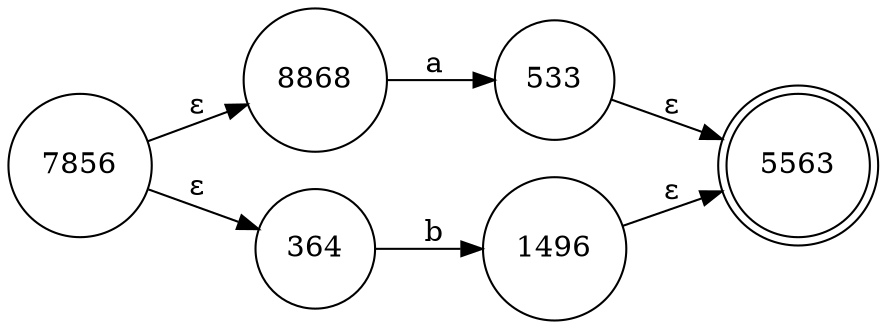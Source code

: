 // NFA Graph
digraph {
	rankdir=LR size="8,5"
	node [shape=circle]
	8868 [label=8868]
	node [shape=circle]
	533 [label=533]
	node [shape=circle]
	364 [label=364]
	node [shape=circle]
	1496 [label=1496]
	node [shape=circle]
	7856 [label=7856]
	node [shape=doublecircle]
	5563 [label=5563]
	8868 -> 533 [label=a]
	node [shape=circle]
	364 -> 1496 [label=b]
	node [shape=circle]
	7856 -> 8868 [label="ε"]
	node [shape=circle]
	7856 -> 364 [label="ε"]
	node [shape=circle]
	node [shape=doublecircle]
	533 -> 5563 [label="ε"]
	node [shape=circle]
	node [shape=doublecircle]
	1496 -> 5563 [label="ε"]
	node [shape=circle]
}

